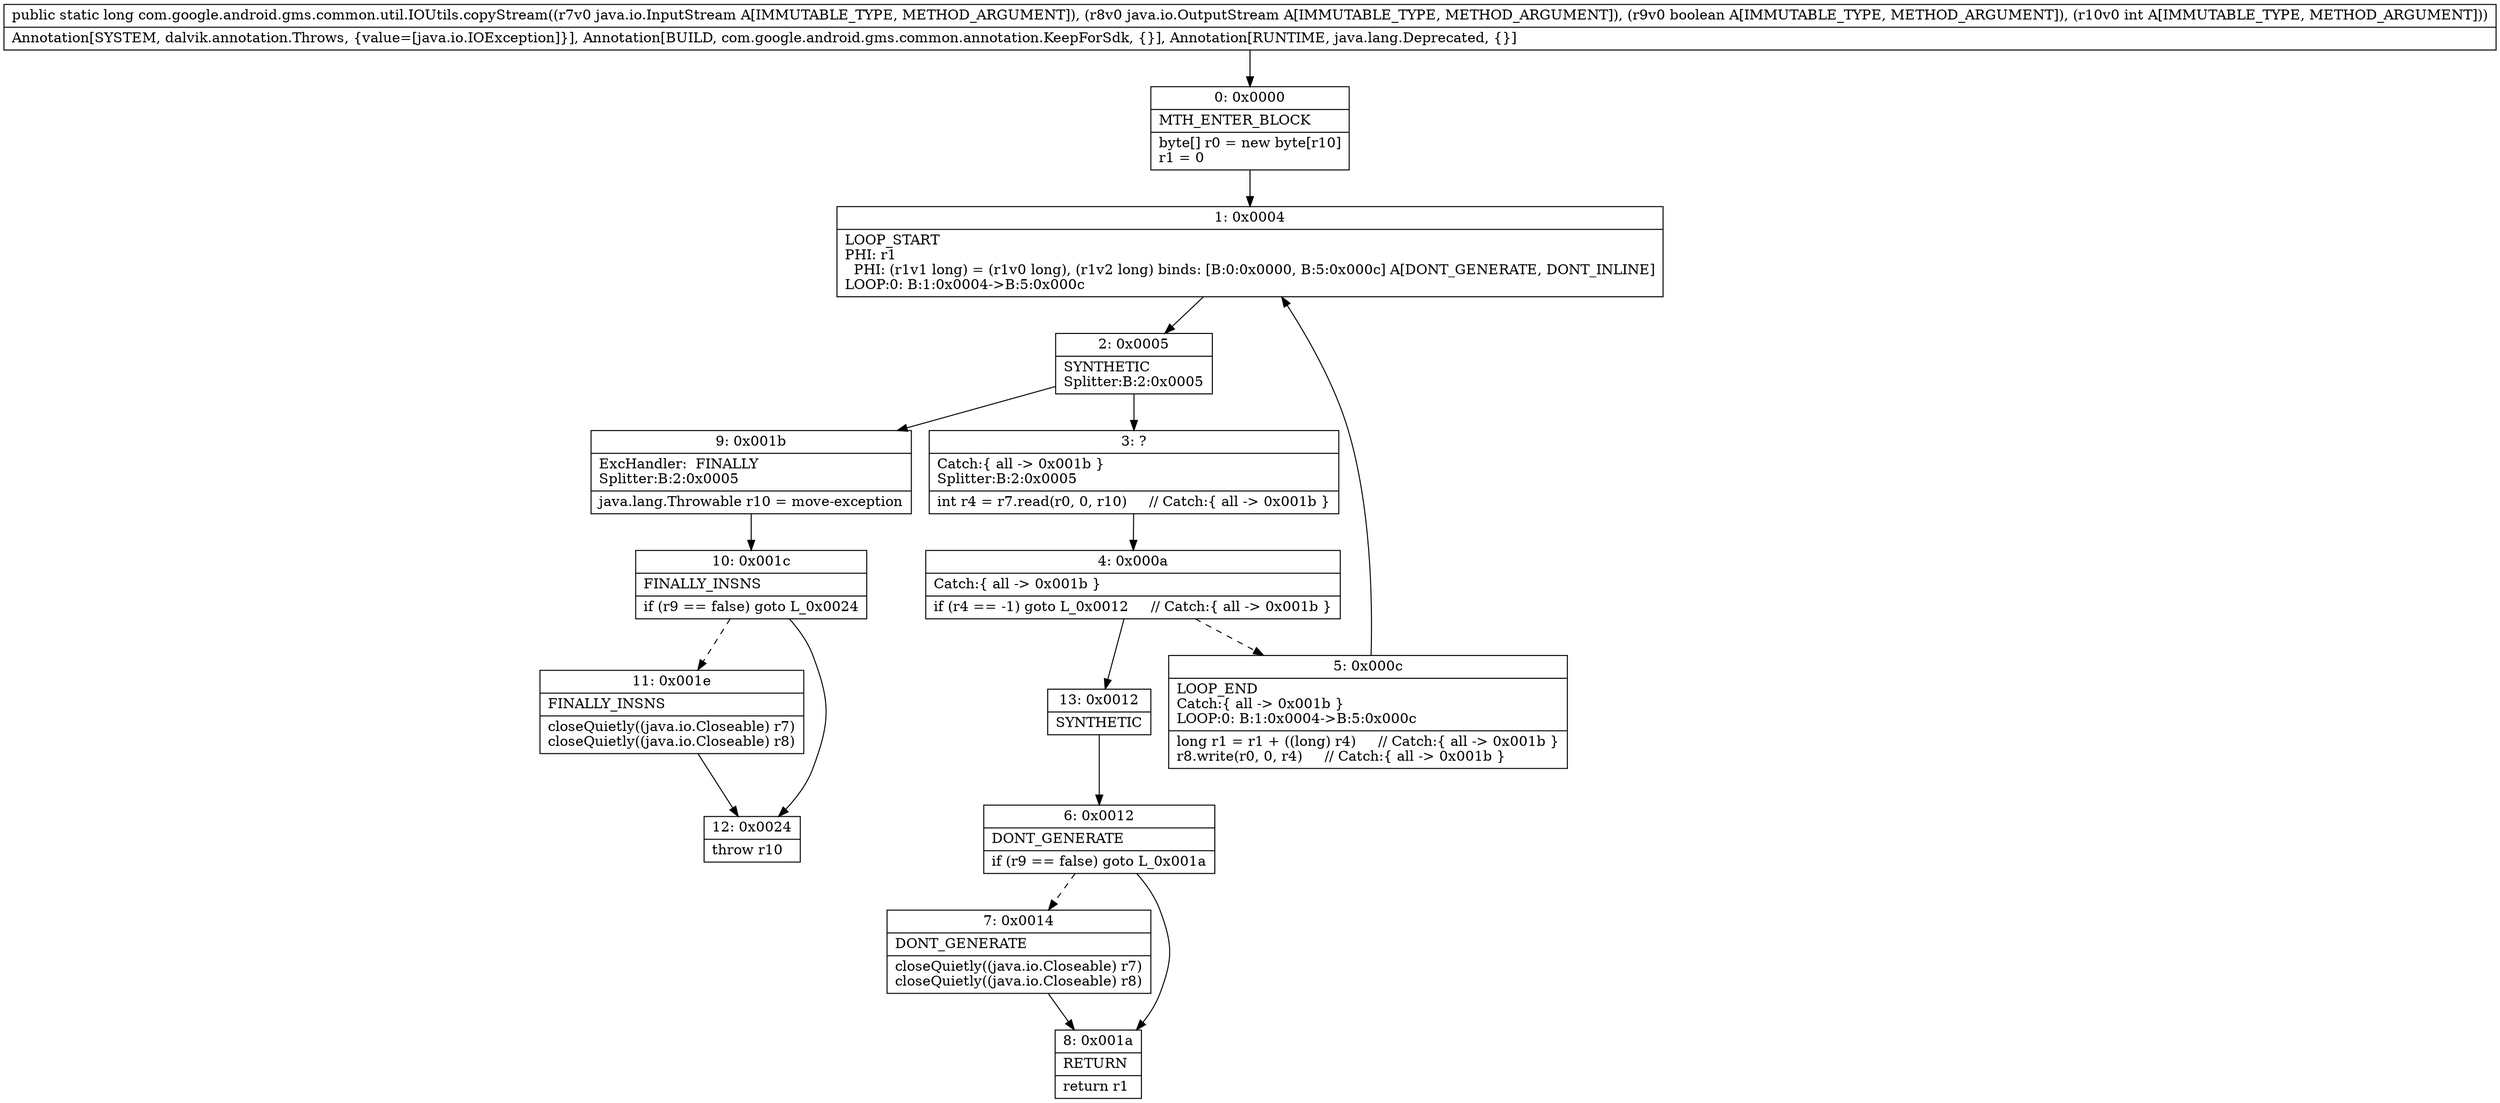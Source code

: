 digraph "CFG forcom.google.android.gms.common.util.IOUtils.copyStream(Ljava\/io\/InputStream;Ljava\/io\/OutputStream;ZI)J" {
Node_0 [shape=record,label="{0\:\ 0x0000|MTH_ENTER_BLOCK\l|byte[] r0 = new byte[r10]\lr1 = 0\l}"];
Node_1 [shape=record,label="{1\:\ 0x0004|LOOP_START\lPHI: r1 \l  PHI: (r1v1 long) = (r1v0 long), (r1v2 long) binds: [B:0:0x0000, B:5:0x000c] A[DONT_GENERATE, DONT_INLINE]\lLOOP:0: B:1:0x0004\-\>B:5:0x000c\l}"];
Node_2 [shape=record,label="{2\:\ 0x0005|SYNTHETIC\lSplitter:B:2:0x0005\l}"];
Node_3 [shape=record,label="{3\:\ ?|Catch:\{ all \-\> 0x001b \}\lSplitter:B:2:0x0005\l|int r4 = r7.read(r0, 0, r10)     \/\/ Catch:\{ all \-\> 0x001b \}\l}"];
Node_4 [shape=record,label="{4\:\ 0x000a|Catch:\{ all \-\> 0x001b \}\l|if (r4 == \-1) goto L_0x0012     \/\/ Catch:\{ all \-\> 0x001b \}\l}"];
Node_5 [shape=record,label="{5\:\ 0x000c|LOOP_END\lCatch:\{ all \-\> 0x001b \}\lLOOP:0: B:1:0x0004\-\>B:5:0x000c\l|long r1 = r1 + ((long) r4)     \/\/ Catch:\{ all \-\> 0x001b \}\lr8.write(r0, 0, r4)     \/\/ Catch:\{ all \-\> 0x001b \}\l}"];
Node_6 [shape=record,label="{6\:\ 0x0012|DONT_GENERATE\l|if (r9 == false) goto L_0x001a\l}"];
Node_7 [shape=record,label="{7\:\ 0x0014|DONT_GENERATE\l|closeQuietly((java.io.Closeable) r7)\lcloseQuietly((java.io.Closeable) r8)\l}"];
Node_8 [shape=record,label="{8\:\ 0x001a|RETURN\l|return r1\l}"];
Node_9 [shape=record,label="{9\:\ 0x001b|ExcHandler:  FINALLY\lSplitter:B:2:0x0005\l|java.lang.Throwable r10 = move\-exception\l}"];
Node_10 [shape=record,label="{10\:\ 0x001c|FINALLY_INSNS\l|if (r9 == false) goto L_0x0024\l}"];
Node_11 [shape=record,label="{11\:\ 0x001e|FINALLY_INSNS\l|closeQuietly((java.io.Closeable) r7)\lcloseQuietly((java.io.Closeable) r8)\l}"];
Node_12 [shape=record,label="{12\:\ 0x0024|throw r10\l}"];
Node_13 [shape=record,label="{13\:\ 0x0012|SYNTHETIC\l}"];
MethodNode[shape=record,label="{public static long com.google.android.gms.common.util.IOUtils.copyStream((r7v0 java.io.InputStream A[IMMUTABLE_TYPE, METHOD_ARGUMENT]), (r8v0 java.io.OutputStream A[IMMUTABLE_TYPE, METHOD_ARGUMENT]), (r9v0 boolean A[IMMUTABLE_TYPE, METHOD_ARGUMENT]), (r10v0 int A[IMMUTABLE_TYPE, METHOD_ARGUMENT]))  | Annotation[SYSTEM, dalvik.annotation.Throws, \{value=[java.io.IOException]\}], Annotation[BUILD, com.google.android.gms.common.annotation.KeepForSdk, \{\}], Annotation[RUNTIME, java.lang.Deprecated, \{\}]\l}"];
MethodNode -> Node_0;
Node_0 -> Node_1;
Node_1 -> Node_2;
Node_2 -> Node_3;
Node_2 -> Node_9;
Node_3 -> Node_4;
Node_4 -> Node_5[style=dashed];
Node_4 -> Node_13;
Node_5 -> Node_1;
Node_6 -> Node_7[style=dashed];
Node_6 -> Node_8;
Node_7 -> Node_8;
Node_9 -> Node_10;
Node_10 -> Node_11[style=dashed];
Node_10 -> Node_12;
Node_11 -> Node_12;
Node_13 -> Node_6;
}

